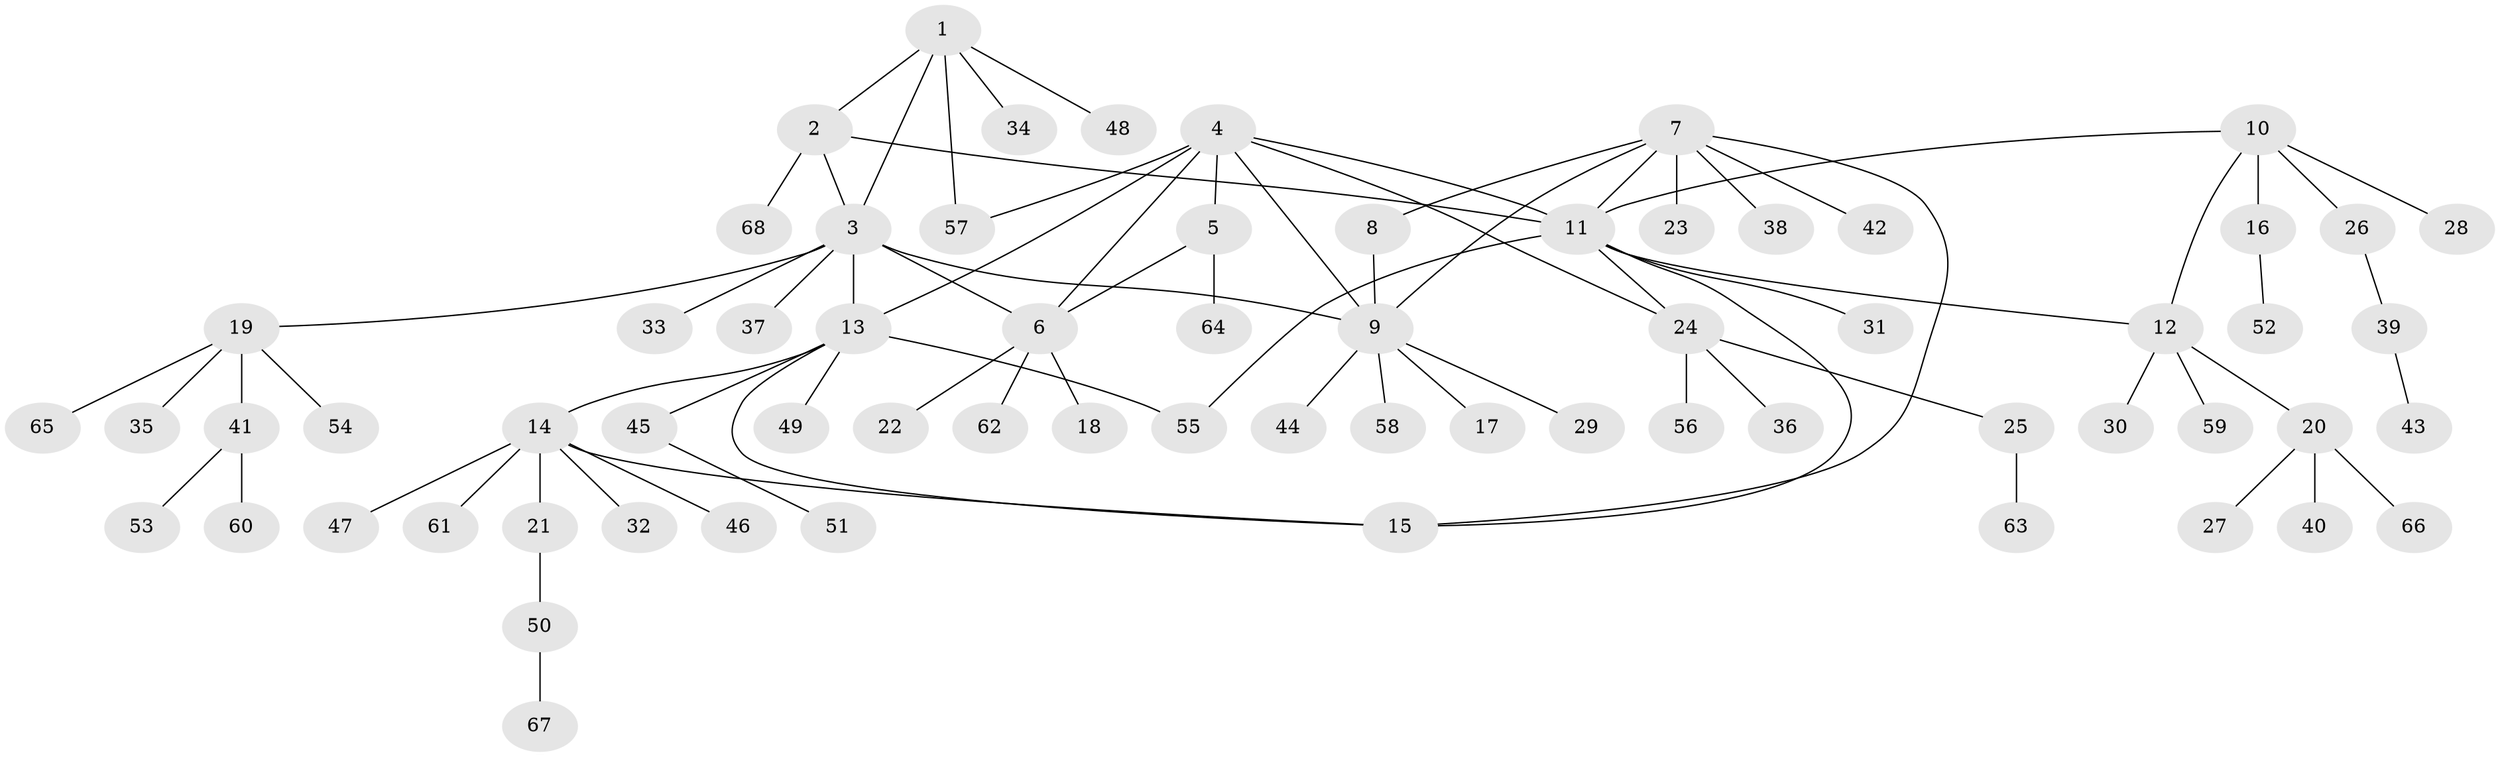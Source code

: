 // coarse degree distribution, {1: 0.85, 12: 0.05, 2: 0.05, 7: 0.05}
// Generated by graph-tools (version 1.1) at 2025/57/03/04/25 21:57:19]
// undirected, 68 vertices, 81 edges
graph export_dot {
graph [start="1"]
  node [color=gray90,style=filled];
  1;
  2;
  3;
  4;
  5;
  6;
  7;
  8;
  9;
  10;
  11;
  12;
  13;
  14;
  15;
  16;
  17;
  18;
  19;
  20;
  21;
  22;
  23;
  24;
  25;
  26;
  27;
  28;
  29;
  30;
  31;
  32;
  33;
  34;
  35;
  36;
  37;
  38;
  39;
  40;
  41;
  42;
  43;
  44;
  45;
  46;
  47;
  48;
  49;
  50;
  51;
  52;
  53;
  54;
  55;
  56;
  57;
  58;
  59;
  60;
  61;
  62;
  63;
  64;
  65;
  66;
  67;
  68;
  1 -- 2;
  1 -- 3;
  1 -- 34;
  1 -- 48;
  1 -- 57;
  2 -- 3;
  2 -- 11;
  2 -- 68;
  3 -- 6;
  3 -- 9;
  3 -- 13;
  3 -- 19;
  3 -- 33;
  3 -- 37;
  4 -- 5;
  4 -- 6;
  4 -- 9;
  4 -- 11;
  4 -- 13;
  4 -- 24;
  4 -- 57;
  5 -- 6;
  5 -- 64;
  6 -- 18;
  6 -- 22;
  6 -- 62;
  7 -- 8;
  7 -- 9;
  7 -- 11;
  7 -- 15;
  7 -- 23;
  7 -- 38;
  7 -- 42;
  8 -- 9;
  9 -- 17;
  9 -- 29;
  9 -- 44;
  9 -- 58;
  10 -- 11;
  10 -- 12;
  10 -- 16;
  10 -- 26;
  10 -- 28;
  11 -- 12;
  11 -- 15;
  11 -- 24;
  11 -- 31;
  11 -- 55;
  12 -- 20;
  12 -- 30;
  12 -- 59;
  13 -- 14;
  13 -- 15;
  13 -- 45;
  13 -- 49;
  13 -- 55;
  14 -- 15;
  14 -- 21;
  14 -- 32;
  14 -- 46;
  14 -- 47;
  14 -- 61;
  16 -- 52;
  19 -- 35;
  19 -- 41;
  19 -- 54;
  19 -- 65;
  20 -- 27;
  20 -- 40;
  20 -- 66;
  21 -- 50;
  24 -- 25;
  24 -- 36;
  24 -- 56;
  25 -- 63;
  26 -- 39;
  39 -- 43;
  41 -- 53;
  41 -- 60;
  45 -- 51;
  50 -- 67;
}
